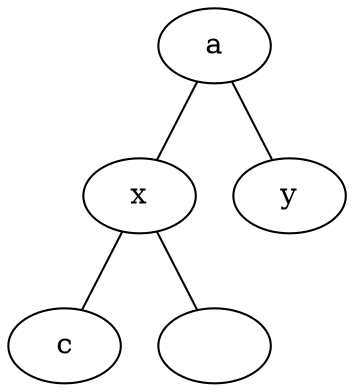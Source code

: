 graph test4015568003100684 {
       a -- {x y};
       x -- c [w=0.238];
       x --󠁐 y [w=-2.0,len=0];
}

